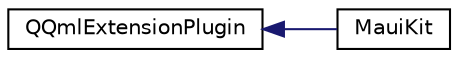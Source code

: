 digraph "Graphical Class Hierarchy"
{
 // INTERACTIVE_SVG=YES
 // LATEX_PDF_SIZE
  edge [fontname="Helvetica",fontsize="10",labelfontname="Helvetica",labelfontsize="10"];
  node [fontname="Helvetica",fontsize="10",shape=record];
  rankdir="LR";
  Node0 [label="QQmlExtensionPlugin",height=0.2,width=0.4,color="black", fillcolor="white", style="filled",URL="$class_q_qml_extension_plugin.html",tooltip=" "];
  Node0 -> Node1 [dir="back",color="midnightblue",fontsize="10",style="solid",fontname="Helvetica"];
  Node1 [label="MauiKit",height=0.2,width=0.4,color="black", fillcolor="white", style="filled",URL="$class_maui_kit.html",tooltip=" "];
}
